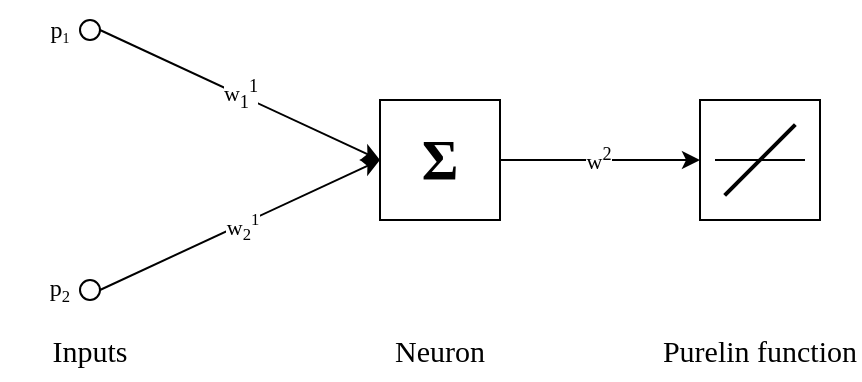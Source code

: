 <mxfile version="22.1.9" type="device">
  <diagram name="Page-1" id="UAxZ1n0e4PvZW4QsoEX_">
    <mxGraphModel dx="778" dy="413" grid="1" gridSize="10" guides="1" tooltips="1" connect="1" arrows="1" fold="1" page="1" pageScale="1" pageWidth="850" pageHeight="1100" math="0" shadow="0">
      <root>
        <mxCell id="0" />
        <mxCell id="1" parent="0" />
        <mxCell id="69_rgMSmm3URahwCjF6o-32" style="edgeStyle=orthogonalEdgeStyle;rounded=0;orthogonalLoop=1;jettySize=auto;html=1;exitX=1;exitY=0.5;exitDx=0;exitDy=0;entryX=0;entryY=0.5;entryDx=0;entryDy=0;fontFamily=Times New Roman;" edge="1" parent="1" source="69_rgMSmm3URahwCjF6o-10" target="69_rgMSmm3URahwCjF6o-19">
          <mxGeometry relative="1" as="geometry" />
        </mxCell>
        <mxCell id="69_rgMSmm3URahwCjF6o-37" value="w&lt;sup&gt;2&lt;/sup&gt;" style="edgeLabel;html=1;align=center;verticalAlign=middle;resizable=0;points=[];fontFamily=Times New Roman;" vertex="1" connectable="0" parent="69_rgMSmm3URahwCjF6o-32">
          <mxGeometry x="-0.03" y="1" relative="1" as="geometry">
            <mxPoint as="offset" />
          </mxGeometry>
        </mxCell>
        <mxCell id="69_rgMSmm3URahwCjF6o-10" value="&lt;font size=&quot;1&quot; style=&quot;&quot;&gt;&lt;b style=&quot;font-size: 28px;&quot;&gt;Σ&lt;/b&gt;&lt;/font&gt;" style="whiteSpace=wrap;html=1;aspect=fixed;fontFamily=Times New Roman;" vertex="1" parent="1">
          <mxGeometry x="280" y="190" width="60" height="60" as="geometry" />
        </mxCell>
        <mxCell id="69_rgMSmm3URahwCjF6o-30" style="rounded=0;orthogonalLoop=1;jettySize=auto;html=1;exitX=1;exitY=0.5;exitDx=0;exitDy=0;entryX=0;entryY=0.5;entryDx=0;entryDy=0;fontFamily=Times New Roman;" edge="1" parent="1" source="69_rgMSmm3URahwCjF6o-23" target="69_rgMSmm3URahwCjF6o-10">
          <mxGeometry relative="1" as="geometry" />
        </mxCell>
        <mxCell id="69_rgMSmm3URahwCjF6o-36" value="w&lt;font size=&quot;1&quot;&gt;&lt;sub&gt;2&lt;/sub&gt;&lt;sup&gt;1&lt;/sup&gt;&lt;/font&gt;" style="edgeLabel;html=1;align=center;verticalAlign=middle;resizable=0;points=[];fontFamily=Times New Roman;" vertex="1" connectable="0" parent="69_rgMSmm3URahwCjF6o-30">
          <mxGeometry x="-0.003" y="-1" relative="1" as="geometry">
            <mxPoint as="offset" />
          </mxGeometry>
        </mxCell>
        <mxCell id="69_rgMSmm3URahwCjF6o-23" value="" style="ellipse;whiteSpace=wrap;html=1;aspect=fixed;fontFamily=Times New Roman;" vertex="1" parent="1">
          <mxGeometry x="130" y="280" width="10" height="10" as="geometry" />
        </mxCell>
        <mxCell id="69_rgMSmm3URahwCjF6o-28" style="rounded=0;orthogonalLoop=1;jettySize=auto;html=1;exitX=1;exitY=0.5;exitDx=0;exitDy=0;entryX=0;entryY=0.5;entryDx=0;entryDy=0;fontFamily=Times New Roman;" edge="1" parent="1" source="69_rgMSmm3URahwCjF6o-24" target="69_rgMSmm3URahwCjF6o-10">
          <mxGeometry relative="1" as="geometry" />
        </mxCell>
        <mxCell id="69_rgMSmm3URahwCjF6o-35" value="w&lt;sub&gt;1&lt;/sub&gt;&lt;sup&gt;1&lt;/sup&gt;" style="edgeLabel;html=1;align=center;verticalAlign=middle;resizable=0;points=[];fontFamily=Times New Roman;" vertex="1" connectable="0" parent="69_rgMSmm3URahwCjF6o-28">
          <mxGeometry x="-0.011" relative="1" as="geometry">
            <mxPoint as="offset" />
          </mxGeometry>
        </mxCell>
        <mxCell id="69_rgMSmm3URahwCjF6o-24" value="" style="ellipse;whiteSpace=wrap;html=1;aspect=fixed;fontFamily=Times New Roman;" vertex="1" parent="1">
          <mxGeometry x="130" y="150" width="10" height="10" as="geometry" />
        </mxCell>
        <mxCell id="69_rgMSmm3URahwCjF6o-31" value="" style="group;fontFamily=Times New Roman;" vertex="1" connectable="0" parent="1">
          <mxGeometry x="440" y="190" width="60" height="60" as="geometry" />
        </mxCell>
        <mxCell id="69_rgMSmm3URahwCjF6o-19" value="" style="whiteSpace=wrap;html=1;aspect=fixed;fontFamily=Times New Roman;" vertex="1" parent="69_rgMSmm3URahwCjF6o-31">
          <mxGeometry width="60" height="60" as="geometry" />
        </mxCell>
        <mxCell id="69_rgMSmm3URahwCjF6o-21" value="" style="line;strokeWidth=2;html=1;rotation=-45;fontFamily=Times New Roman;" vertex="1" parent="69_rgMSmm3URahwCjF6o-31">
          <mxGeometry x="5" y="25" width="50" height="10" as="geometry" />
        </mxCell>
        <mxCell id="69_rgMSmm3URahwCjF6o-22" value="" style="line;strokeWidth=1;html=1;fontFamily=Times New Roman;" vertex="1" parent="69_rgMSmm3URahwCjF6o-31">
          <mxGeometry x="7.5" y="25" width="45" height="10" as="geometry" />
        </mxCell>
        <mxCell id="69_rgMSmm3URahwCjF6o-38" value="Inputs" style="text;html=1;strokeColor=none;fillColor=none;align=center;verticalAlign=middle;whiteSpace=wrap;rounded=0;fontFamily=Times New Roman;fontSize=15;" vertex="1" parent="1">
          <mxGeometry x="105" y="300" width="60" height="30" as="geometry" />
        </mxCell>
        <mxCell id="69_rgMSmm3URahwCjF6o-39" value="Neuron" style="text;html=1;strokeColor=none;fillColor=none;align=center;verticalAlign=middle;whiteSpace=wrap;rounded=0;fontFamily=Times New Roman;fontSize=15;" vertex="1" parent="1">
          <mxGeometry x="280" y="300" width="60" height="30" as="geometry" />
        </mxCell>
        <mxCell id="69_rgMSmm3URahwCjF6o-40" value="Purelin function" style="text;html=1;strokeColor=none;fillColor=none;align=center;verticalAlign=middle;whiteSpace=wrap;rounded=0;fontFamily=Times New Roman;fontSize=15;" vertex="1" parent="1">
          <mxGeometry x="420" y="300" width="100" height="30" as="geometry" />
        </mxCell>
        <mxCell id="69_rgMSmm3URahwCjF6o-41" value="p&lt;span style=&quot;font-size: 8.333px;&quot;&gt;&lt;sub&gt;1&lt;/sub&gt;&lt;/span&gt;" style="text;html=1;strokeColor=none;fillColor=none;align=center;verticalAlign=middle;whiteSpace=wrap;rounded=0;fontFamily=Times New Roman;" vertex="1" parent="1">
          <mxGeometry x="90" y="140" width="60" height="30" as="geometry" />
        </mxCell>
        <mxCell id="69_rgMSmm3URahwCjF6o-42" value="p&lt;span style=&quot;font-size: 10px;&quot;&gt;&lt;sub&gt;2&lt;/sub&gt;&lt;/span&gt;" style="text;html=1;strokeColor=none;fillColor=none;align=center;verticalAlign=middle;whiteSpace=wrap;rounded=0;fontFamily=Times New Roman;" vertex="1" parent="1">
          <mxGeometry x="90" y="270" width="60" height="30" as="geometry" />
        </mxCell>
      </root>
    </mxGraphModel>
  </diagram>
</mxfile>

